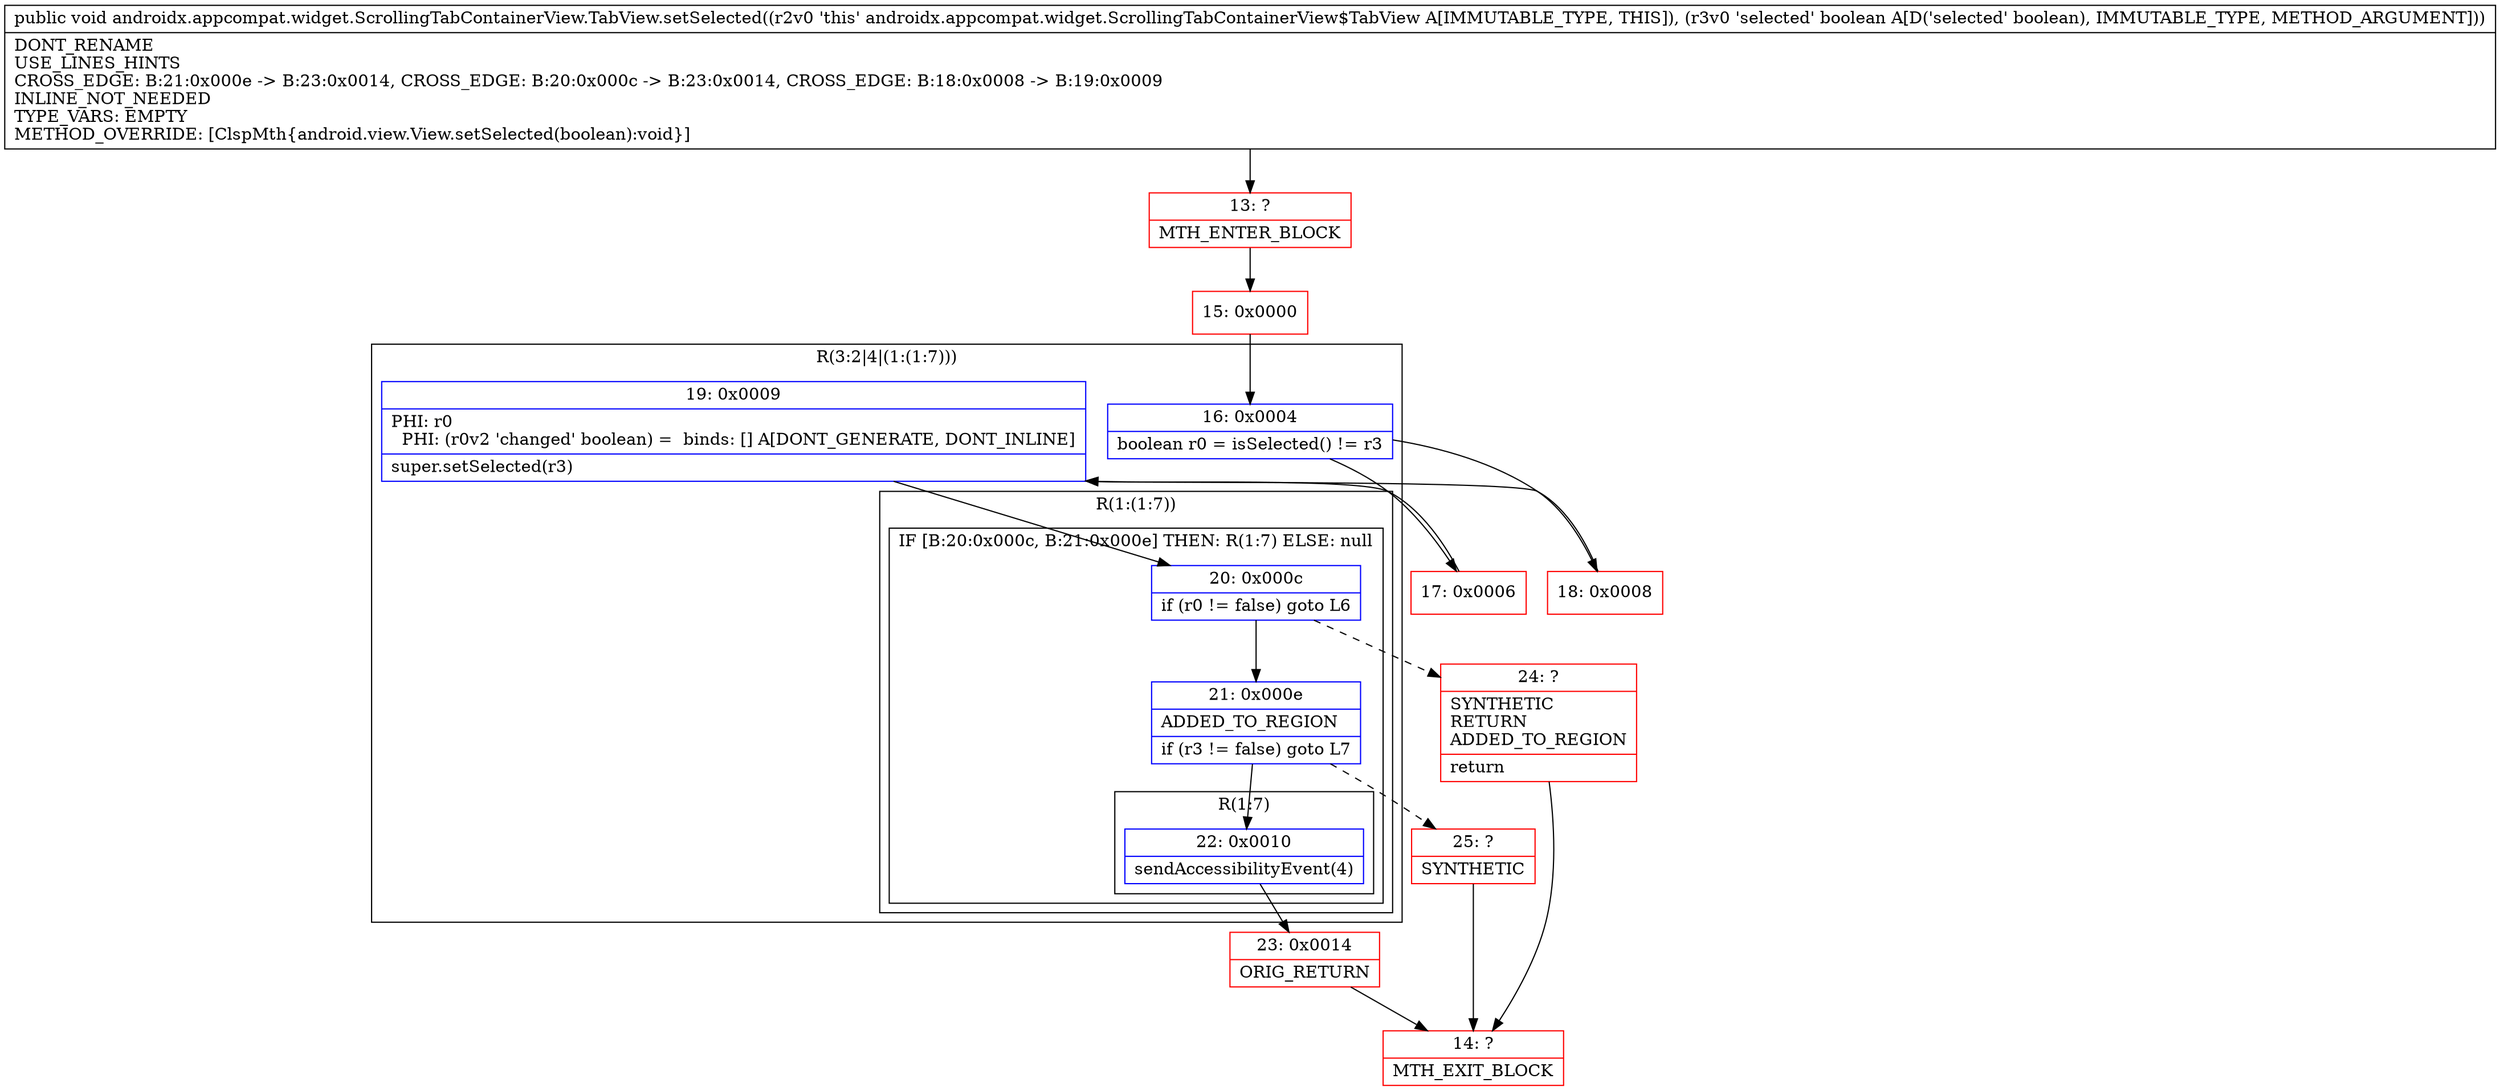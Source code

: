 digraph "CFG forandroidx.appcompat.widget.ScrollingTabContainerView.TabView.setSelected(Z)V" {
subgraph cluster_Region_819533435 {
label = "R(3:2|4|(1:(1:7)))";
node [shape=record,color=blue];
Node_16 [shape=record,label="{16\:\ 0x0004|boolean r0 = isSelected() != r3\l}"];
Node_19 [shape=record,label="{19\:\ 0x0009|PHI: r0 \l  PHI: (r0v2 'changed' boolean) =  binds: [] A[DONT_GENERATE, DONT_INLINE]\l|super.setSelected(r3)\l}"];
subgraph cluster_Region_1692139618 {
label = "R(1:(1:7))";
node [shape=record,color=blue];
subgraph cluster_IfRegion_48616549 {
label = "IF [B:20:0x000c, B:21:0x000e] THEN: R(1:7) ELSE: null";
node [shape=record,color=blue];
Node_20 [shape=record,label="{20\:\ 0x000c|if (r0 != false) goto L6\l}"];
Node_21 [shape=record,label="{21\:\ 0x000e|ADDED_TO_REGION\l|if (r3 != false) goto L7\l}"];
subgraph cluster_Region_2021027520 {
label = "R(1:7)";
node [shape=record,color=blue];
Node_22 [shape=record,label="{22\:\ 0x0010|sendAccessibilityEvent(4)\l}"];
}
}
}
}
Node_13 [shape=record,color=red,label="{13\:\ ?|MTH_ENTER_BLOCK\l}"];
Node_15 [shape=record,color=red,label="{15\:\ 0x0000}"];
Node_17 [shape=record,color=red,label="{17\:\ 0x0006}"];
Node_23 [shape=record,color=red,label="{23\:\ 0x0014|ORIG_RETURN\l}"];
Node_14 [shape=record,color=red,label="{14\:\ ?|MTH_EXIT_BLOCK\l}"];
Node_25 [shape=record,color=red,label="{25\:\ ?|SYNTHETIC\l}"];
Node_24 [shape=record,color=red,label="{24\:\ ?|SYNTHETIC\lRETURN\lADDED_TO_REGION\l|return\l}"];
Node_18 [shape=record,color=red,label="{18\:\ 0x0008}"];
MethodNode[shape=record,label="{public void androidx.appcompat.widget.ScrollingTabContainerView.TabView.setSelected((r2v0 'this' androidx.appcompat.widget.ScrollingTabContainerView$TabView A[IMMUTABLE_TYPE, THIS]), (r3v0 'selected' boolean A[D('selected' boolean), IMMUTABLE_TYPE, METHOD_ARGUMENT]))  | DONT_RENAME\lUSE_LINES_HINTS\lCROSS_EDGE: B:21:0x000e \-\> B:23:0x0014, CROSS_EDGE: B:20:0x000c \-\> B:23:0x0014, CROSS_EDGE: B:18:0x0008 \-\> B:19:0x0009\lINLINE_NOT_NEEDED\lTYPE_VARS: EMPTY\lMETHOD_OVERRIDE: [ClspMth\{android.view.View.setSelected(boolean):void\}]\l}"];
MethodNode -> Node_13;Node_16 -> Node_17;
Node_16 -> Node_18;
Node_19 -> Node_20;
Node_20 -> Node_21;
Node_20 -> Node_24[style=dashed];
Node_21 -> Node_22;
Node_21 -> Node_25[style=dashed];
Node_22 -> Node_23;
Node_13 -> Node_15;
Node_15 -> Node_16;
Node_17 -> Node_19;
Node_23 -> Node_14;
Node_25 -> Node_14;
Node_24 -> Node_14;
Node_18 -> Node_19;
}

